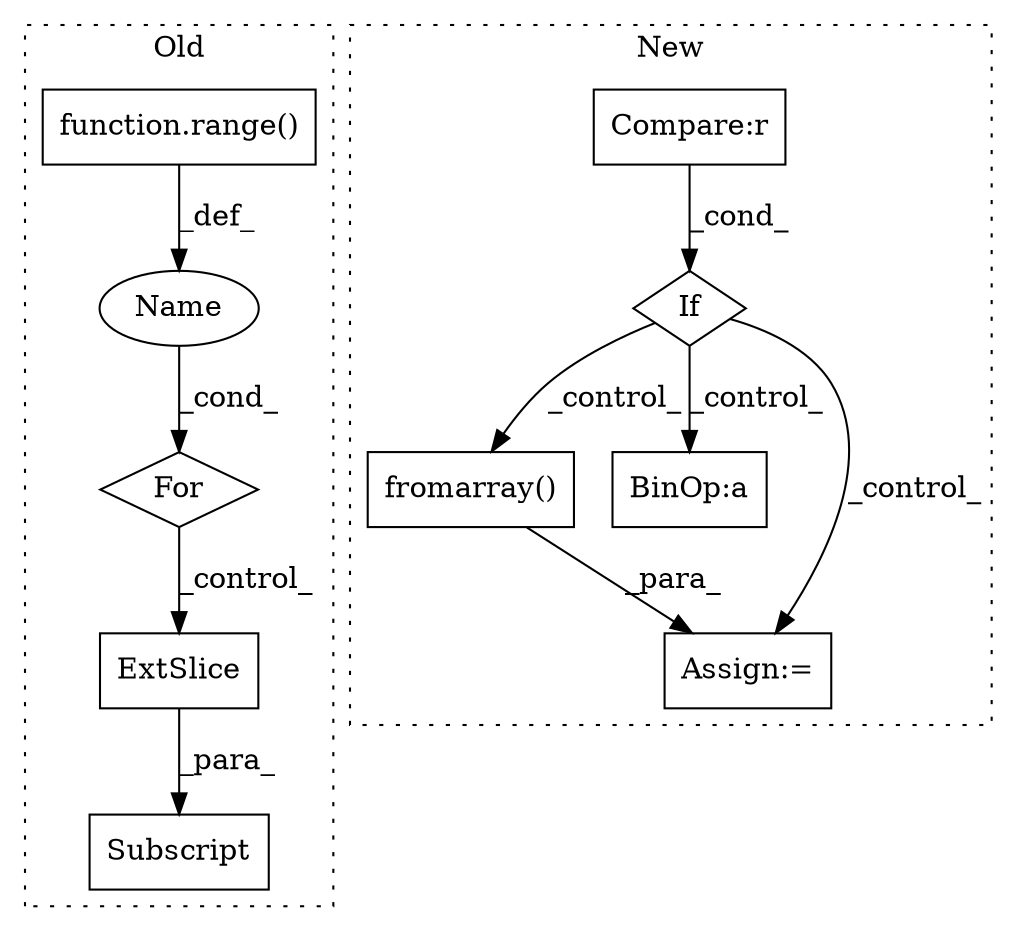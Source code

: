digraph G {
subgraph cluster0 {
1 [label="function.range()" a="75" s="2710,2728" l="6,1" shape="box"];
5 [label="For" a="107" s="2701,2729" l="4,14" shape="diamond"];
6 [label="Name" a="87" s="2705" l="1" shape="ellipse"];
7 [label="ExtSlice" a="85" s="3031" l="3" shape="box"];
8 [label="Subscript" a="63" s="3031,0" l="17,0" shape="box"];
label = "Old";
style="dotted";
}
subgraph cluster1 {
2 [label="fromarray()" a="75" s="4761,4782" l="20,1" shape="box"];
3 [label="If" a="96" s="4415" l="3" shape="diamond"];
4 [label="BinOp:a" a="82" s="4834" l="3" shape="box"];
9 [label="Compare:r" a="40" s="4418" l="24" shape="box"];
10 [label="Assign:=" a="68" s="4758" l="3" shape="box"];
label = "New";
style="dotted";
}
1 -> 6 [label="_def_"];
2 -> 10 [label="_para_"];
3 -> 2 [label="_control_"];
3 -> 4 [label="_control_"];
3 -> 10 [label="_control_"];
5 -> 7 [label="_control_"];
6 -> 5 [label="_cond_"];
7 -> 8 [label="_para_"];
9 -> 3 [label="_cond_"];
}